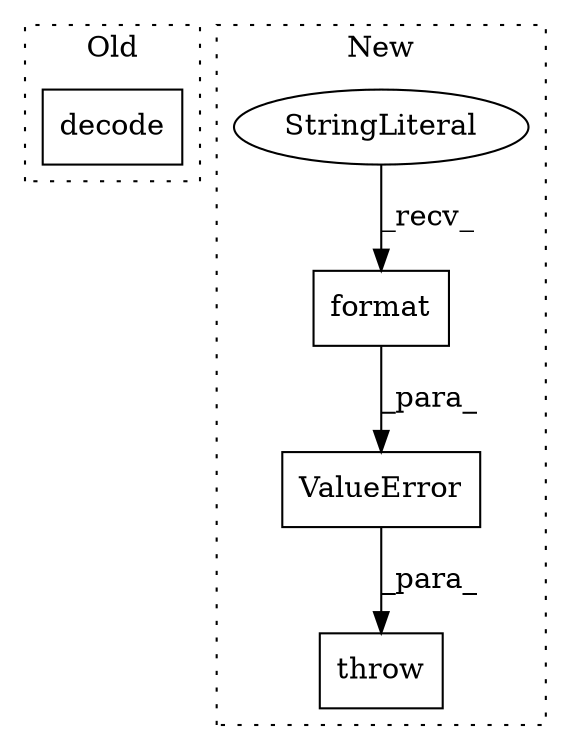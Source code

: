 digraph G {
subgraph cluster0 {
1 [label="decode" a="32" s="579,593" l="7,1" shape="box"];
label = "Old";
style="dotted";
}
subgraph cluster1 {
2 [label="ValueError" a="32" s="680,744" l="11,1" shape="box"];
3 [label="throw" a="53" s="674" l="6" shape="box"];
4 [label="format" a="32" s="726,743" l="7,1" shape="box"];
5 [label="StringLiteral" a="45" s="691" l="34" shape="ellipse"];
label = "New";
style="dotted";
}
2 -> 3 [label="_para_"];
4 -> 2 [label="_para_"];
5 -> 4 [label="_recv_"];
}